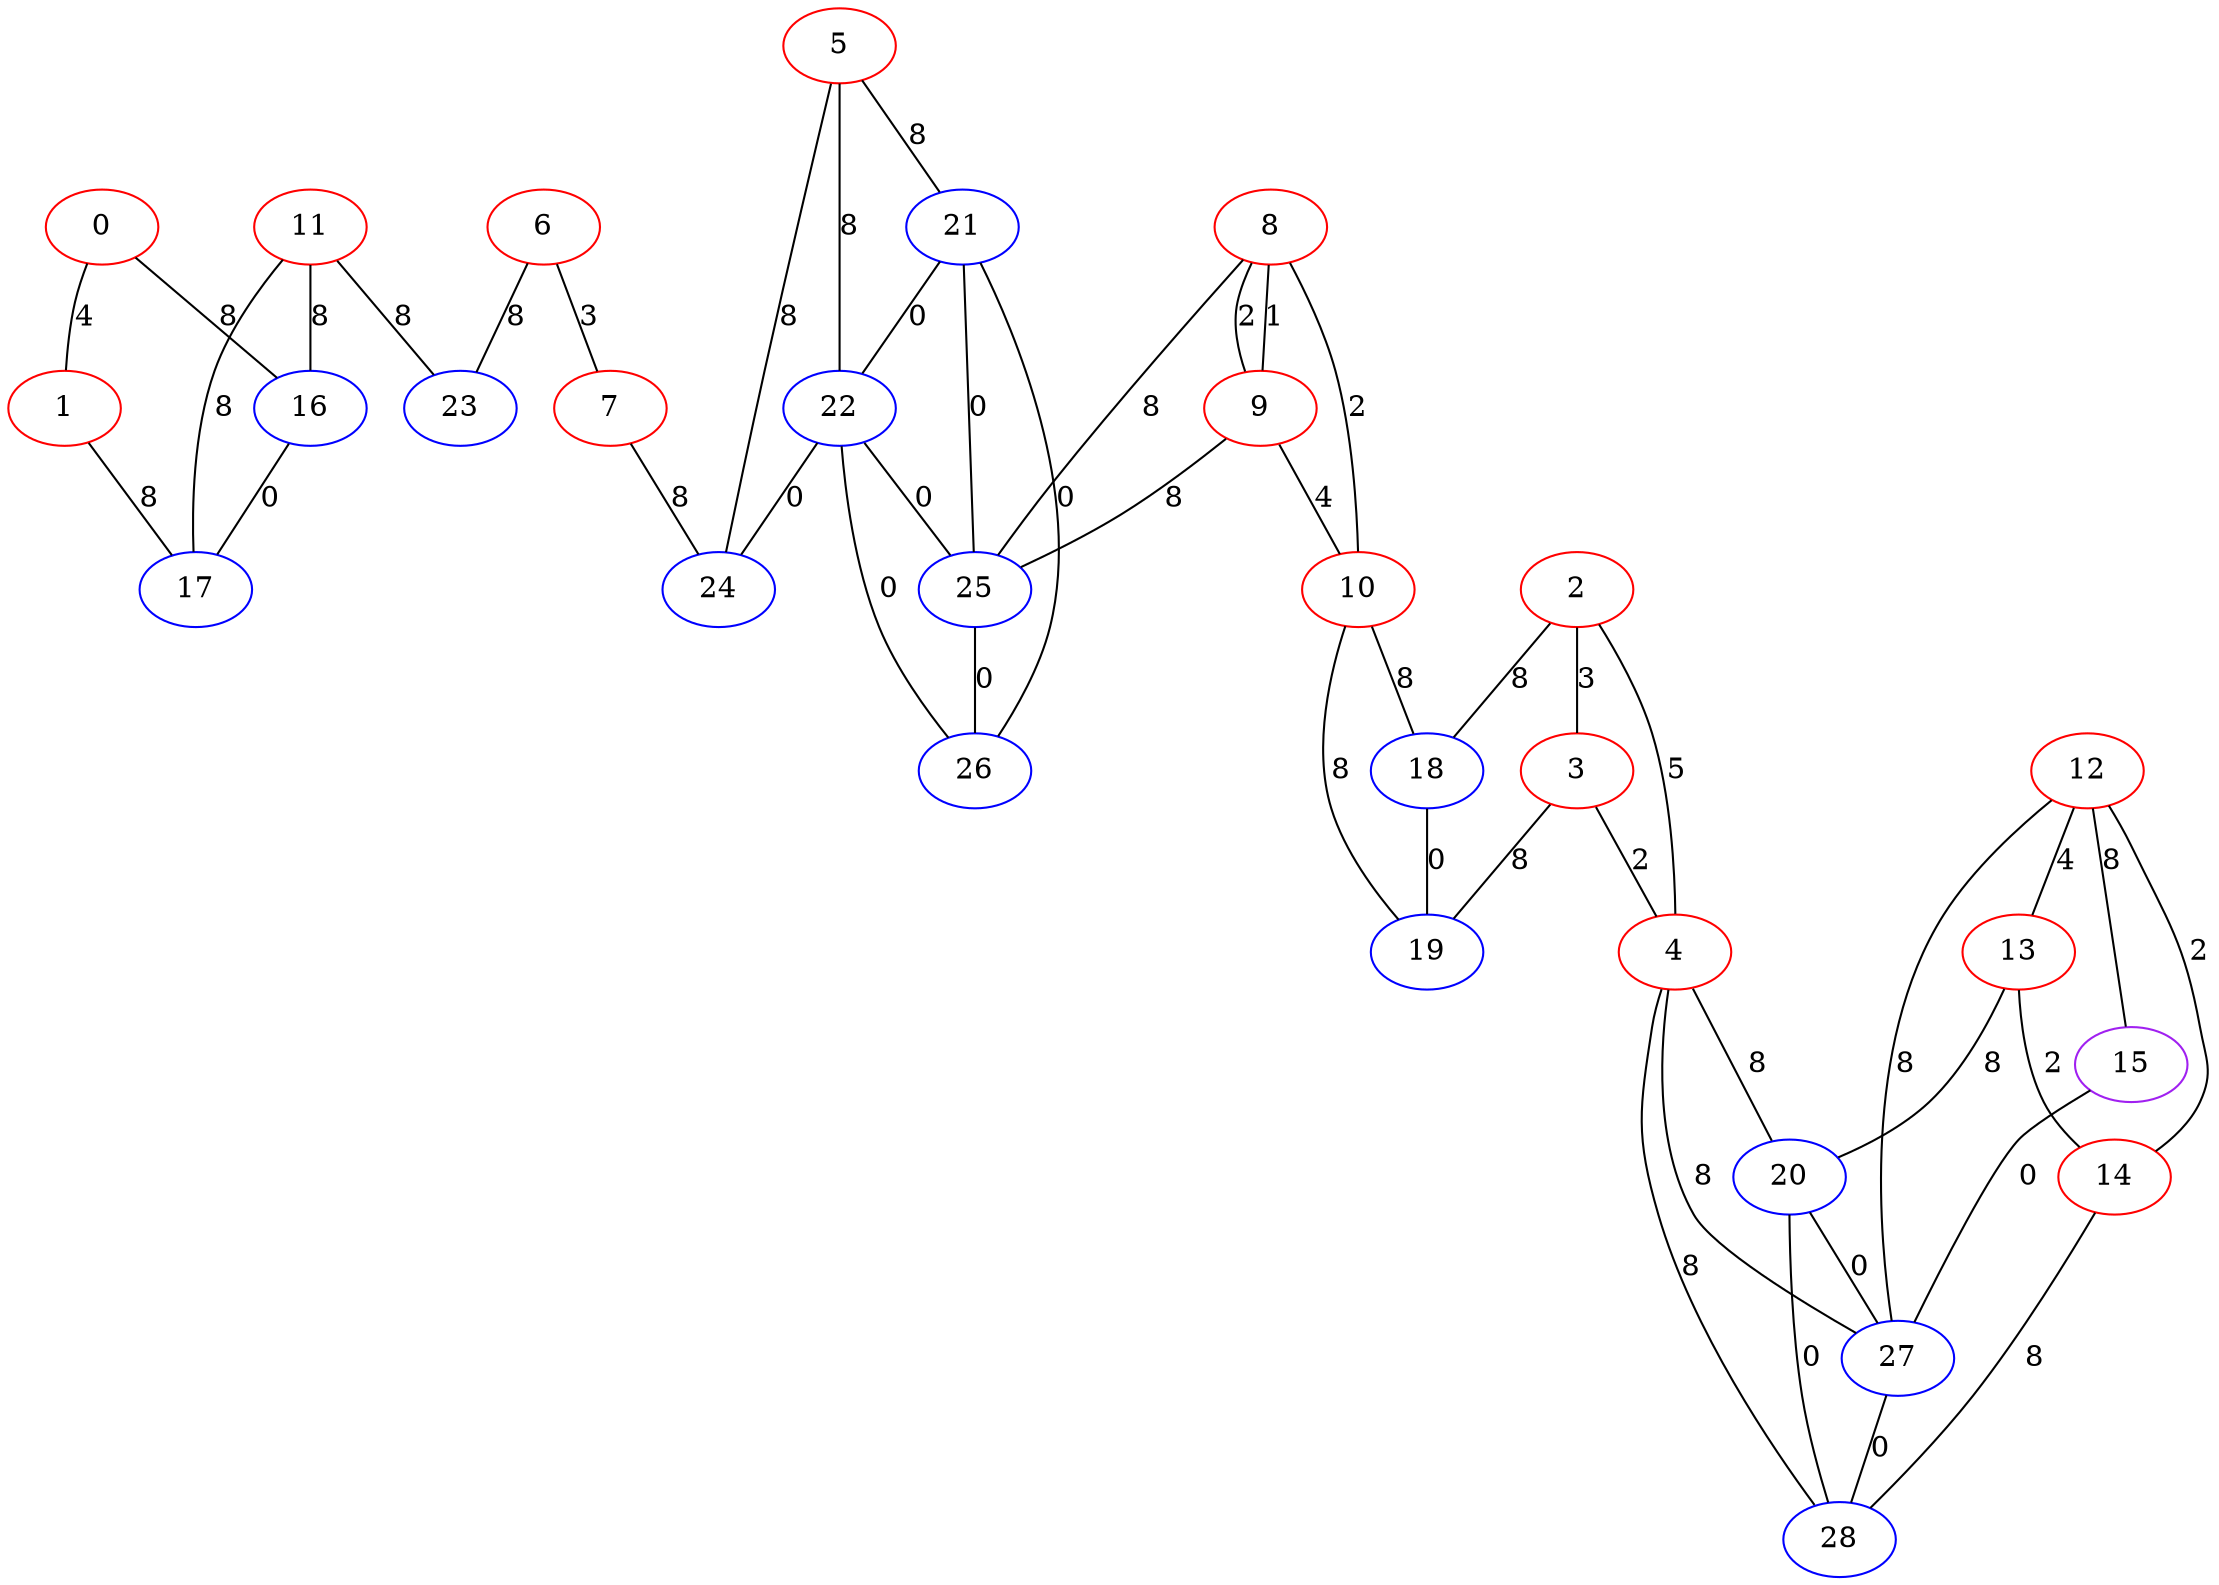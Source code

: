 graph "" {
0 [color=red, weight=1];
1 [color=red, weight=1];
2 [color=red, weight=1];
3 [color=red, weight=1];
4 [color=red, weight=1];
5 [color=red, weight=1];
6 [color=red, weight=1];
7 [color=red, weight=1];
8 [color=red, weight=1];
9 [color=red, weight=1];
10 [color=red, weight=1];
11 [color=red, weight=1];
12 [color=red, weight=1];
13 [color=red, weight=1];
14 [color=red, weight=1];
15 [color=purple, weight=4];
16 [color=blue, weight=3];
17 [color=blue, weight=3];
18 [color=blue, weight=3];
19 [color=blue, weight=3];
20 [color=blue, weight=3];
21 [color=blue, weight=3];
22 [color=blue, weight=3];
23 [color=blue, weight=3];
24 [color=blue, weight=3];
25 [color=blue, weight=3];
26 [color=blue, weight=3];
27 [color=blue, weight=3];
28 [color=blue, weight=3];
0 -- 16  [key=0, label=8];
0 -- 1  [key=0, label=4];
1 -- 17  [key=0, label=8];
2 -- 18  [key=0, label=8];
2 -- 3  [key=0, label=3];
2 -- 4  [key=0, label=5];
3 -- 19  [key=0, label=8];
3 -- 4  [key=0, label=2];
4 -- 27  [key=0, label=8];
4 -- 28  [key=0, label=8];
4 -- 20  [key=0, label=8];
5 -- 24  [key=0, label=8];
5 -- 21  [key=0, label=8];
5 -- 22  [key=0, label=8];
6 -- 23  [key=0, label=8];
6 -- 7  [key=0, label=3];
7 -- 24  [key=0, label=8];
8 -- 9  [key=0, label=1];
8 -- 9  [key=1, label=2];
8 -- 10  [key=0, label=2];
8 -- 25  [key=0, label=8];
9 -- 25  [key=0, label=8];
9 -- 10  [key=0, label=4];
10 -- 18  [key=0, label=8];
10 -- 19  [key=0, label=8];
11 -- 16  [key=0, label=8];
11 -- 17  [key=0, label=8];
11 -- 23  [key=0, label=8];
12 -- 27  [key=0, label=8];
12 -- 13  [key=0, label=4];
12 -- 14  [key=0, label=2];
12 -- 15  [key=0, label=8];
13 -- 20  [key=0, label=8];
13 -- 14  [key=0, label=2];
14 -- 28  [key=0, label=8];
15 -- 27  [key=0, label=0];
16 -- 17  [key=0, label=0];
18 -- 19  [key=0, label=0];
20 -- 27  [key=0, label=0];
20 -- 28  [key=0, label=0];
21 -- 25  [key=0, label=0];
21 -- 26  [key=0, label=0];
21 -- 22  [key=0, label=0];
22 -- 24  [key=0, label=0];
22 -- 25  [key=0, label=0];
22 -- 26  [key=0, label=0];
25 -- 26  [key=0, label=0];
27 -- 28  [key=0, label=0];
}
